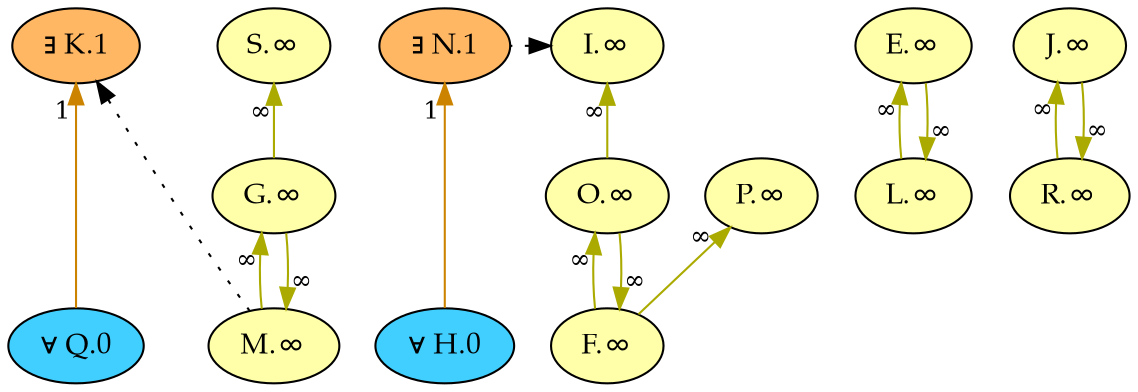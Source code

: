 digraph {
    rankdir="TB"
    node [style=filled fontname="Palatino" fontsize=14]
    node [fillcolor="#40cfff"]
    "Q" [label="∀ Q.0"]
    "H" [label="∀ H.0"]
    node [fillcolor="#FFFFAA"]
    "E" [label="E.∞"]
    "L" [label="L.∞"]
    "O" [label="O.∞"]
    "F" [label="F.∞"]
    "J" [label="J.∞"]
    "R" [label="R.∞"]
    "G" [label="G.∞"]
    "M" [label="M.∞"]
    "I" [label="I.∞"]
    "P" [label="P.∞"]
    "S" [label="S.∞"]
    node [fillcolor="#ffb763"]
    "N" [label="∃ N.1"]
    "K" [label="∃ K.1"]
    edge[labeldistance=1.5 fontsize=12]
    edge [color="#AAAA00" style="solid" dir="back" taillabel="∞"]
          "E" -> "L" 
          "L" -> "E" 
          "O" -> "F" 
          "F" -> "O" 
          "J" -> "R" 
          "R" -> "J" 
          "G" -> "M" 
          "M" -> "G" 
          "I" -> "O" 
          "P" -> "F" 
          "S" -> "G" 
    edge [color="#cc8400" style="solid" dir="back" taillabel="1"]
          "K" -> "Q" 
          "N" -> "H" 
    edge [color="black" style="dotted" dir="back" taillabel="" constraint=false]
          "I" -> "N" 
          "K" -> "M" 
    {rank = max "Q" "H"}
    {rank = min "N" "K"}
}
